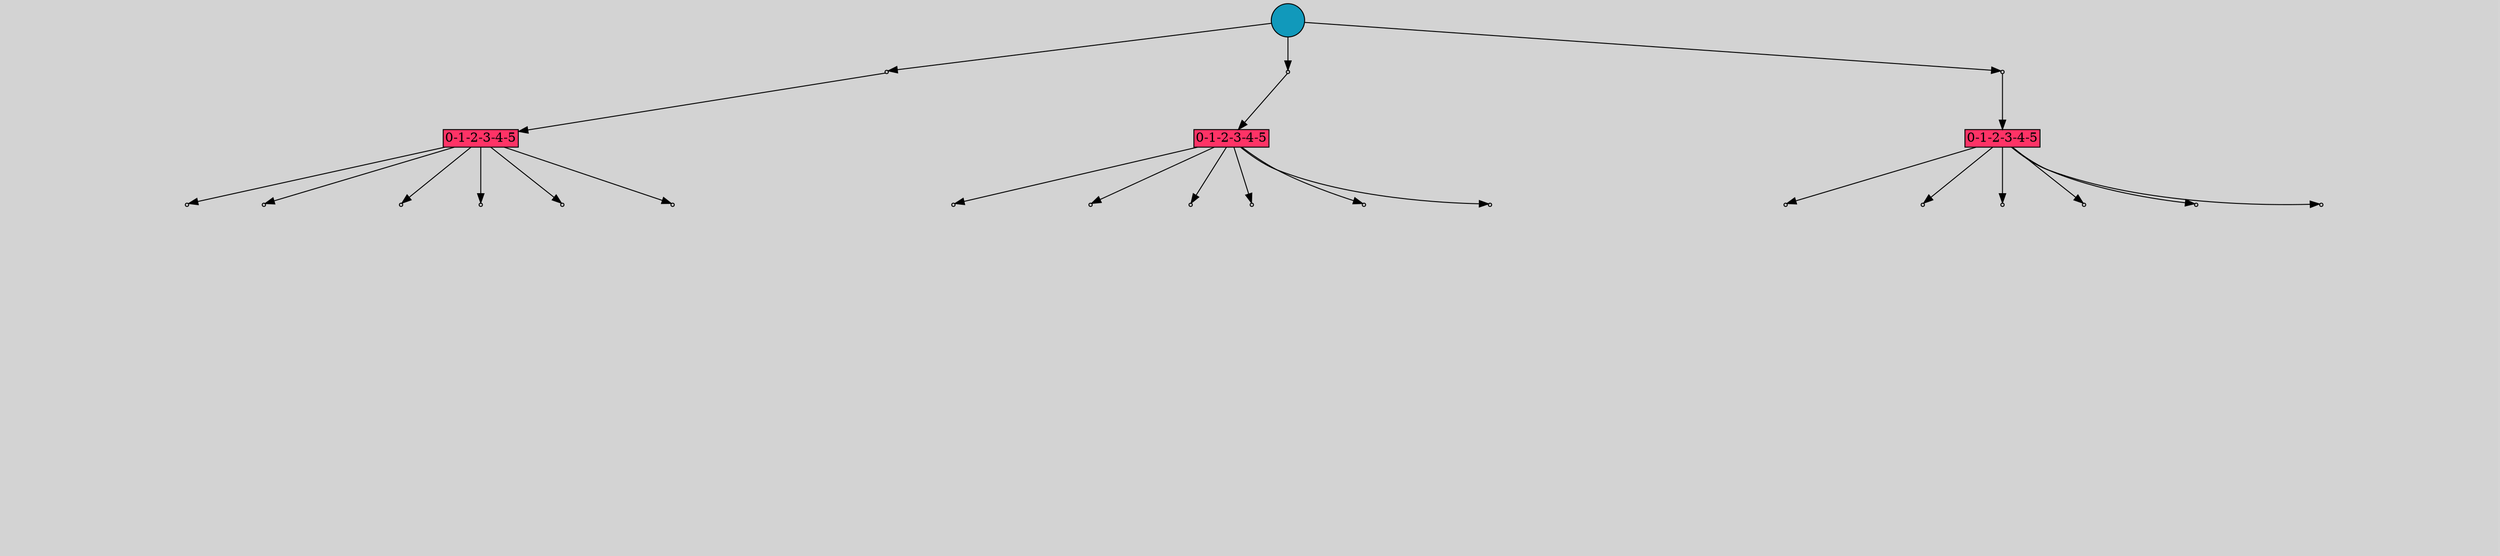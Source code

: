 // File exported with GEGELATI v1.4.0
// On the 2025-07-10 23:20:56
// With the File::TPGGraphDotExporter
digraph{
	graph[pad = "0.212, 0.055" bgcolor = lightgray]
	node[shape=circle style = filled label = ""]
		T529239 [fillcolor="#1199bb"]
		A511261 [fillcolor="#ff3366" shape=box margin=0.03 width=0 height=0 label="0-1-2-3-4-5"]
		A549505 [fillcolor="#ff3366" shape=box margin=0.03 width=0 height=0 label="0-1-2-3-4-5"]
		A598339 [fillcolor="#ff3366" shape=box margin=0.03 width=0 height=0 label="0-1-2-3-4-5"]
		P4495019 [fillcolor="#cccccc" shape=point label="0"] //
		I4495019 [shape=box style=invis label="16|5&0|1#0|15&#92;n0|6&1|8#0|5&#92;n11|0&1|6#1|7&#92;n11|0&0|0#0|14&#92;n"] //-0.424750|-0.307638|-0.188490|-0.702508|-0.806682|2.496330|0.371416|-0.256822|
		P4495019 -> I4495019[style=invis]
		A511261 [fillcolor="#ff3366" shape=box margin=0.03 width=0 height=0 label="0-1-2-3-4-5"]
		T529239 -> P4495019 -> A511261
		P4495020 [fillcolor="#cccccc" shape=point label="0"] //
		I4495020 [shape=box style=invis label="8|0&1|9#0|4&#92;n19|6&0|8#1|14&#92;n11|0&1|6#1|7&#92;n11|0&0|0#0|14&#92;n"] //0.870566|0.422233|-0.041921|0.399730|-0.806682|1.316371|0.371416|-0.399486|
		P4495020 -> I4495020[style=invis]
		A549505 [fillcolor="#ff3366" shape=box margin=0.03 width=0 height=0 label="0-1-2-3-4-5"]
		T529239 -> P4495020 -> A549505
		P4495021 [fillcolor="#cccccc" shape=point label="0"] //
		I4495021 [shape=box style=invis label="16|5&0|1#0|15&#92;n0|6&1|8#0|5&#92;n11|0&1|6#1|7&#92;n11|0&0|0#0|14&#92;n"] //-0.424750|-0.307638|-0.188490|-0.702508|-0.806682|1.316371|0.371416|-0.399486|
		P4495021 -> I4495021[style=invis]
		A598339 [fillcolor="#ff3366" shape=box margin=0.03 width=0 height=0 label="0-1-2-3-4-5"]
		T529239 -> P4495021 -> A598339
		P4495022 [fillcolor="#cccccc" shape=point label="1"] //
		I4495022 [shape=box style=invis label="5|7&1|9#0|3&#92;n14|0&1|4#0|15&#92;n13|7&1|5#0|8&#92;n15|1&0|7#1|14&#92;n11|0&1|5#0|1&#92;n"] //-0.413860|0.879746|3.461142|-0.905584|-0.435002|-0.463441|0.374270|-0.983818|-1.010061|0.607955|
		P4495022 -> I4495022[style=invis]
		A511261 -> P4495022
		P4495023 [fillcolor="#cccccc" shape=point label="1"] //
		I4495023 [shape=box style=invis label="1|6&1|1#1|14&#92;n4|3&0|6#1|15&#92;n18|1&0|11#1|7&#92;n11|0&1|5#0|1&#92;n8|0&0|16#0|2&#92;n"] //-0.629127|0.913222|0.853985|-0.174339|-0.274654|0.558425|0.095875|0.352780|-0.789307|0.470860|
		P4495023 -> I4495023[style=invis]
		A511261 -> P4495023
		P4495024 [fillcolor="#cccccc" shape=point label="1"] //
		I4495024 [shape=box style=invis label="14|0&1|1#1|2&#92;n11|0&0|8#1|10&#92;n"] //0.193604|-0.743442|0.016824|0.269612|
		P4495024 -> I4495024[style=invis]
		A511261 -> P4495024
		P4495025 [fillcolor="#cccccc" shape=point label="1"] //
		I4495025 [shape=box style=invis label="0|1&1|10#1|2&#92;n8|5&0|1#0|0&#92;n7|3&0|13#0|3&#92;n1|5&1|6#1|9&#92;n7|2&0|9#0|0&#92;n9|4&0|11#1|7&#92;n1|2&0|2#0|4&#92;n0|6&0|2#0|13&#92;n6|5&1|11#0|15&#92;n10|0&1|3#0|13&#92;n12|5&0|6#1|4&#92;n11|5&0|16#0|13&#92;n11|0&0|13#0|13&#92;n"] //-0.248801|0.601893|0.488347|0.866648|0.980564|0.874144|0.403253|0.764258|0.515853|0.105953|-0.144384|-0.225250|-0.972072|0.675219|0.628060|-0.369048|-0.899836|-0.491401|0.042767|0.676633|0.554902|0.291991|-0.899693|-0.655780|0.556240|-0.092325|
		P4495025 -> I4495025[style=invis]
		A511261 -> P4495025
		P4495026 [fillcolor="#cccccc" shape=point label="1"] //
		I4495026 [shape=box style=invis label="11|1&1|11#0|3&#92;n13|5&0|9#1|0&#92;n5|3&1|15#1|14&#92;n5|1&0|5#0|2&#92;n17|6&0|9#0|15&#92;n8|0&0|11#1|11&#92;n12|1&0|14#0|8&#92;n11|3&0|1#1|15&#92;n11|4&0|3#1|5&#92;n12|0&0|12#0|12&#92;n"] //0.386864|-0.283099|-0.220107|-0.532215|-0.479009|-1.234284|-0.378466|0.011295|0.072476|0.196265|0.718504|-0.473549|-0.854972|-0.938801|-0.195759|-1.050847|0.291007|-1.652983|0.576058|-0.854750|
		P4495026 -> I4495026[style=invis]
		A511261 -> P4495026
		P4495027 [fillcolor="#cccccc" shape=point label="1"] //
		I4495027 [shape=box style=invis label="5|4&1|5#0|8&#92;n11|0&1|5#0|12&#92;n"] //0.328206|0.533565|-0.726213|0.386911|
		P4495027 -> I4495027[style=invis]
		A511261 -> P4495027
		P4495028 [fillcolor="#cccccc" shape=point label="1"] //
		I4495028 [shape=box style=invis label="5|7&1|9#1|3&#92;n14|0&1|4#0|15&#92;n13|7&1|5#0|16&#92;n15|1&0|7#1|14&#92;n11|0&1|5#0|1&#92;n"] //-0.413860|0.879746|3.461142|-0.905584|-0.435002|-0.463441|0.374270|-0.983818|-1.010061|0.607955|
		P4495028 -> I4495028[style=invis]
		A549505 -> P4495028
		P4495029 [fillcolor="#cccccc" shape=point label="1"] //
		I4495029 [shape=box style=invis label="1|6&1|1#1|14&#92;n4|3&0|6#1|15&#92;n18|1&0|11#1|7&#92;n11|0&1|5#0|1&#92;n8|0&0|16#0|2&#92;n"] //-0.629127|0.913222|0.853985|-0.174339|-0.274654|0.558425|0.095875|0.352780|-0.789307|0.470860|
		P4495029 -> I4495029[style=invis]
		A549505 -> P4495029
		P4495030 [fillcolor="#cccccc" shape=point label="1"] //
		I4495030 [shape=box style=invis label="8|2&1|14#0|14&#92;n3|3&1|14#0|2&#92;n4|5&1|10#0|3&#92;n10|1&1|10#0|13&#92;n11|2&1|3#1|14&#92;n14|5&0|1#1|9&#92;n11|0&0|13#0|10&#92;n11|0&0|8#1|10&#92;n"] //0.339464|0.267355|0.457249|-0.034776|-0.517689|-0.933978|0.243647|-0.412514|0.384649|-0.941066|-0.327421|-0.514721|-0.047134|-0.055009|0.016824|0.269612|
		P4495030 -> I4495030[style=invis]
		A549505 -> P4495030
		P4495031 [fillcolor="#cccccc" shape=point label="1"] //
		I4495031 [shape=box style=invis label="10|0&1|16#1|15&#92;n8|6&0|0#1|11&#92;n12|5&0|6#1|4&#92;n11|5&0|16#0|13&#92;n11|0&0|13#0|13&#92;n"] //0.004240|-0.415798|0.730100|-0.230462|0.554902|0.291991|-0.899693|-0.655780|0.556240|-0.092325|
		P4495031 -> I4495031[style=invis]
		A549505 -> P4495031
		P4495032 [fillcolor="#cccccc" shape=point label="1"] //
		I4495032 [shape=box style=invis label="18|7&1|7#1|8&#92;n5|3&1|15#1|14&#92;n11|6&0|15#1|8&#92;n0|1&0|15#0|11&#92;n4|0&0|14#0|1&#92;n12|1&0|14#0|8&#92;n11|3&0|1#1|15&#92;n11|4&0|3#1|5&#92;n12|0&0|12#0|12&#92;n"] //-0.849686|-0.175848|-0.479009|-1.234284|0.768694|-0.513487|0.194066|-0.533862|-0.887583|-0.307808|-0.854972|-0.938801|-0.195759|-1.050847|0.291007|-1.652983|0.576058|-0.854750|
		P4495032 -> I4495032[style=invis]
		A549505 -> P4495032
		P4495033 [fillcolor="#cccccc" shape=point label="1"] //
		I4495033 [shape=box style=invis label="5|4&1|5#0|8&#92;n11|0&1|5#0|12&#92;n"] //0.328206|0.533565|-0.726213|0.386911|
		P4495033 -> I4495033[style=invis]
		A549505 -> P4495033
		P4495034 [fillcolor="#cccccc" shape=point label="1"] //
		I4495034 [shape=box style=invis label="5|7&1|9#1|3&#92;n14|0&1|4#0|15&#92;n13|7&1|5#0|16&#92;n15|1&0|7#1|14&#92;n11|0&1|5#0|1&#92;n"] //-0.413860|0.879746|3.461142|-0.905584|-0.435002|-0.463441|0.374270|-0.983818|-1.010061|0.607955|
		P4495034 -> I4495034[style=invis]
		A598339 -> P4495034
		P4495035 [fillcolor="#cccccc" shape=point label="1"] //
		I4495035 [shape=box style=invis label="1|6&1|1#1|14&#92;n4|3&0|6#1|15&#92;n18|1&0|11#1|7&#92;n11|0&1|5#0|1&#92;n8|0&0|16#0|2&#92;n"] //-0.629127|0.913222|0.853985|-0.174339|-0.274654|0.558425|0.095875|0.352780|-0.789307|0.470860|
		P4495035 -> I4495035[style=invis]
		A598339 -> P4495035
		P4495036 [fillcolor="#cccccc" shape=point label="1"] //
		I4495036 [shape=box style=invis label="17|6&1|0#1|0&#92;n15|1&0|6#0|12&#92;n7|4&0|9#0|1&#92;n18|2&0|12#0|0&#92;n0|5&1|9#0|2&#92;n5|7&1|10#0|1&#92;n9|6&0|5#0|8&#92;n1|4&0|6#1|12&#92;n8|6&0|7#0|10&#92;n2|1&1|13#1|0&#92;n17|5&0|14#0|11&#92;n13|0&0|1#0|12&#92;n1|6&0|16#0|5&#92;n8|2&1|14#0|14&#92;n10|4&0|14#0|10&#92;n9|4&0|4#0|14&#92;n1|5&0|4#1|16&#92;n10|1&1|10#0|13&#92;n11|2&1|3#1|14&#92;n14|5&0|1#1|9&#92;n11|0&0|13#0|10&#92;n11|0&0|8#1|10&#92;n"] //-0.093552|-0.524266|-0.218457|0.215323|0.209902|0.465193|-0.792734|0.421013|-0.772955|0.462124|-0.542824|-0.143314|0.384850|-0.839001|0.906532|-0.203948|-0.679204|-0.063585|-0.872896|0.563465|0.207639|0.874761|-0.474440|0.767964|-0.872920|-0.517868|0.339464|0.267355|0.758564|-0.232287|0.799537|0.623890|-0.676802|-0.038026|0.243647|-0.412514|0.384649|-0.941066|-0.327421|-0.514721|-0.047134|-0.055009|0.016824|0.269612|
		P4495036 -> I4495036[style=invis]
		A598339 -> P4495036
		P4495037 [fillcolor="#cccccc" shape=point label="1"] //
		I4495037 [shape=box style=invis label="0|1&1|10#1|2&#92;n8|5&0|1#0|0&#92;n7|3&0|13#0|3&#92;n1|5&1|6#1|9&#92;n7|2&0|9#0|0&#92;n9|4&0|11#1|7&#92;n1|2&0|2#0|4&#92;n0|6&0|2#0|13&#92;n6|5&1|11#0|15&#92;n10|0&1|3#0|13&#92;n12|5&0|6#1|4&#92;n11|5&0|16#0|13&#92;n11|0&0|13#0|13&#92;n"] //-0.248801|0.601893|0.488347|0.866648|0.980564|0.874144|0.403253|0.764258|0.515853|0.105953|-0.144384|-0.225250|-0.972072|0.675219|0.628060|-0.369048|-0.899836|-0.491401|0.042767|0.676633|0.554902|0.291991|-0.899693|-0.655780|0.556240|-0.092325|
		P4495037 -> I4495037[style=invis]
		A598339 -> P4495037
		P4495038 [fillcolor="#cccccc" shape=point label="1"] //
		I4495038 [shape=box style=invis label="18|7&1|7#1|8&#92;n11|6&0|15#1|8&#92;n5|0&1|5#0|3&#92;n12|1&0|14#0|8&#92;n11|3&0|1#1|15&#92;n11|4&0|3#1|5&#92;n12|0&0|12#0|12&#92;n"] //-0.849686|-0.175848|0.768694|-0.513487|0.349357|-0.416514|-0.854972|-0.938801|-0.205271|-1.050847|0.291007|-1.652983|0.576058|-0.854750|
		P4495038 -> I4495038[style=invis]
		A598339 -> P4495038
		P4495039 [fillcolor="#cccccc" shape=point label="1"] //
		I4495039 [shape=box style=invis label="5|4&1|5#0|8&#92;n11|0&1|5#0|12&#92;n"] //0.328206|0.533565|-0.726213|0.386911|
		P4495039 -> I4495039[style=invis]
		A598339 -> P4495039
}

